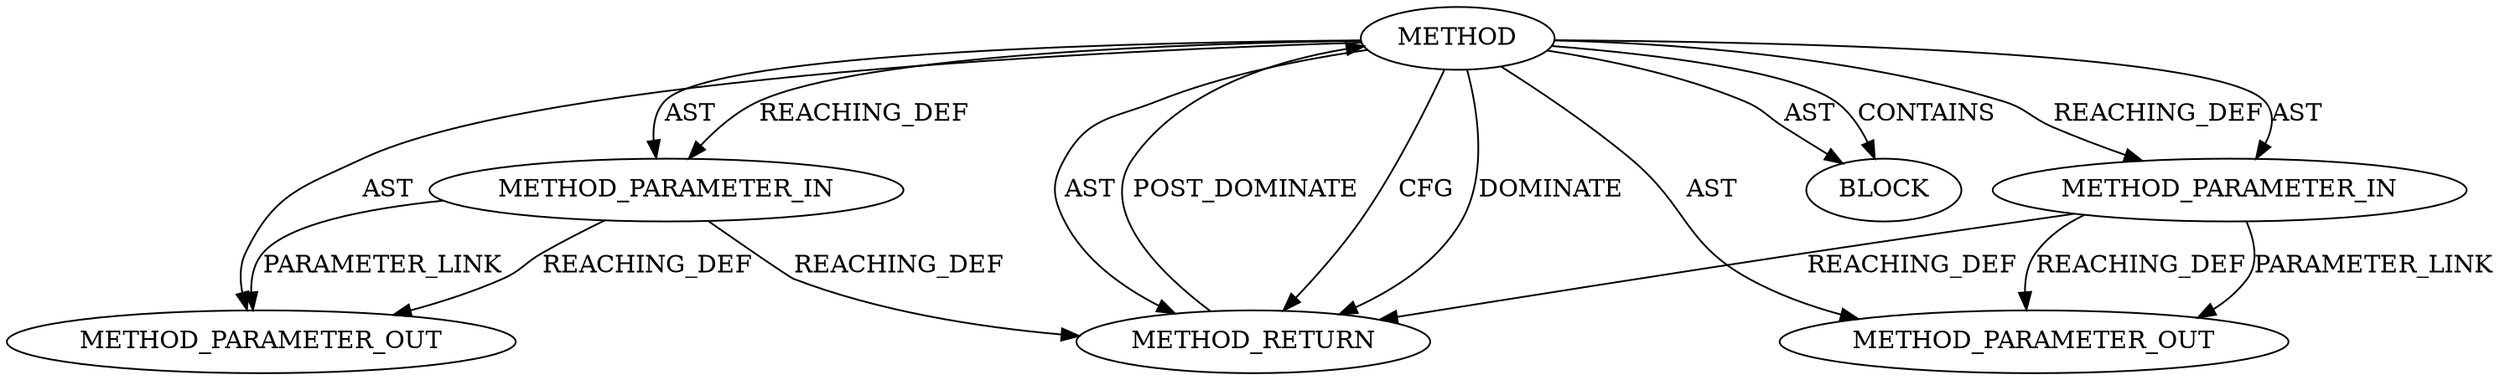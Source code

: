 digraph {
  13323 [label=METHOD_PARAMETER_OUT ORDER=2 CODE="p2" IS_VARIADIC=false TYPE_FULL_NAME="ANY" EVALUATION_STRATEGY="BY_VALUE" INDEX=2 NAME="p2"]
  12162 [label=METHOD_PARAMETER_IN ORDER=1 CODE="p1" IS_VARIADIC=false TYPE_FULL_NAME="ANY" EVALUATION_STRATEGY="BY_VALUE" INDEX=1 NAME="p1"]
  13322 [label=METHOD_PARAMETER_OUT ORDER=1 CODE="p1" IS_VARIADIC=false TYPE_FULL_NAME="ANY" EVALUATION_STRATEGY="BY_VALUE" INDEX=1 NAME="p1"]
  12161 [label=METHOD AST_PARENT_TYPE="NAMESPACE_BLOCK" AST_PARENT_FULL_NAME="<global>" ORDER=0 CODE="<empty>" FULL_NAME="kvmalloc" IS_EXTERNAL=true FILENAME="<empty>" SIGNATURE="" NAME="kvmalloc"]
  12165 [label=METHOD_RETURN ORDER=2 CODE="RET" TYPE_FULL_NAME="ANY" EVALUATION_STRATEGY="BY_VALUE"]
  12163 [label=METHOD_PARAMETER_IN ORDER=2 CODE="p2" IS_VARIADIC=false TYPE_FULL_NAME="ANY" EVALUATION_STRATEGY="BY_VALUE" INDEX=2 NAME="p2"]
  12164 [label=BLOCK ORDER=1 ARGUMENT_INDEX=1 CODE="<empty>" TYPE_FULL_NAME="ANY"]
  12161 -> 12162 [label=REACHING_DEF VARIABLE=""]
  12161 -> 13322 [label=AST ]
  12161 -> 12164 [label=AST ]
  12163 -> 13323 [label=REACHING_DEF VARIABLE="p2"]
  12161 -> 12163 [label=REACHING_DEF VARIABLE=""]
  12162 -> 12165 [label=REACHING_DEF VARIABLE="p1"]
  12165 -> 12161 [label=POST_DOMINATE ]
  12161 -> 12165 [label=AST ]
  12163 -> 12165 [label=REACHING_DEF VARIABLE="p2"]
  12161 -> 12163 [label=AST ]
  12162 -> 13322 [label=PARAMETER_LINK ]
  12161 -> 12165 [label=CFG ]
  12161 -> 12165 [label=DOMINATE ]
  12161 -> 12162 [label=AST ]
  12161 -> 13323 [label=AST ]
  12163 -> 13323 [label=PARAMETER_LINK ]
  12162 -> 13322 [label=REACHING_DEF VARIABLE="p1"]
  12161 -> 12164 [label=CONTAINS ]
}
